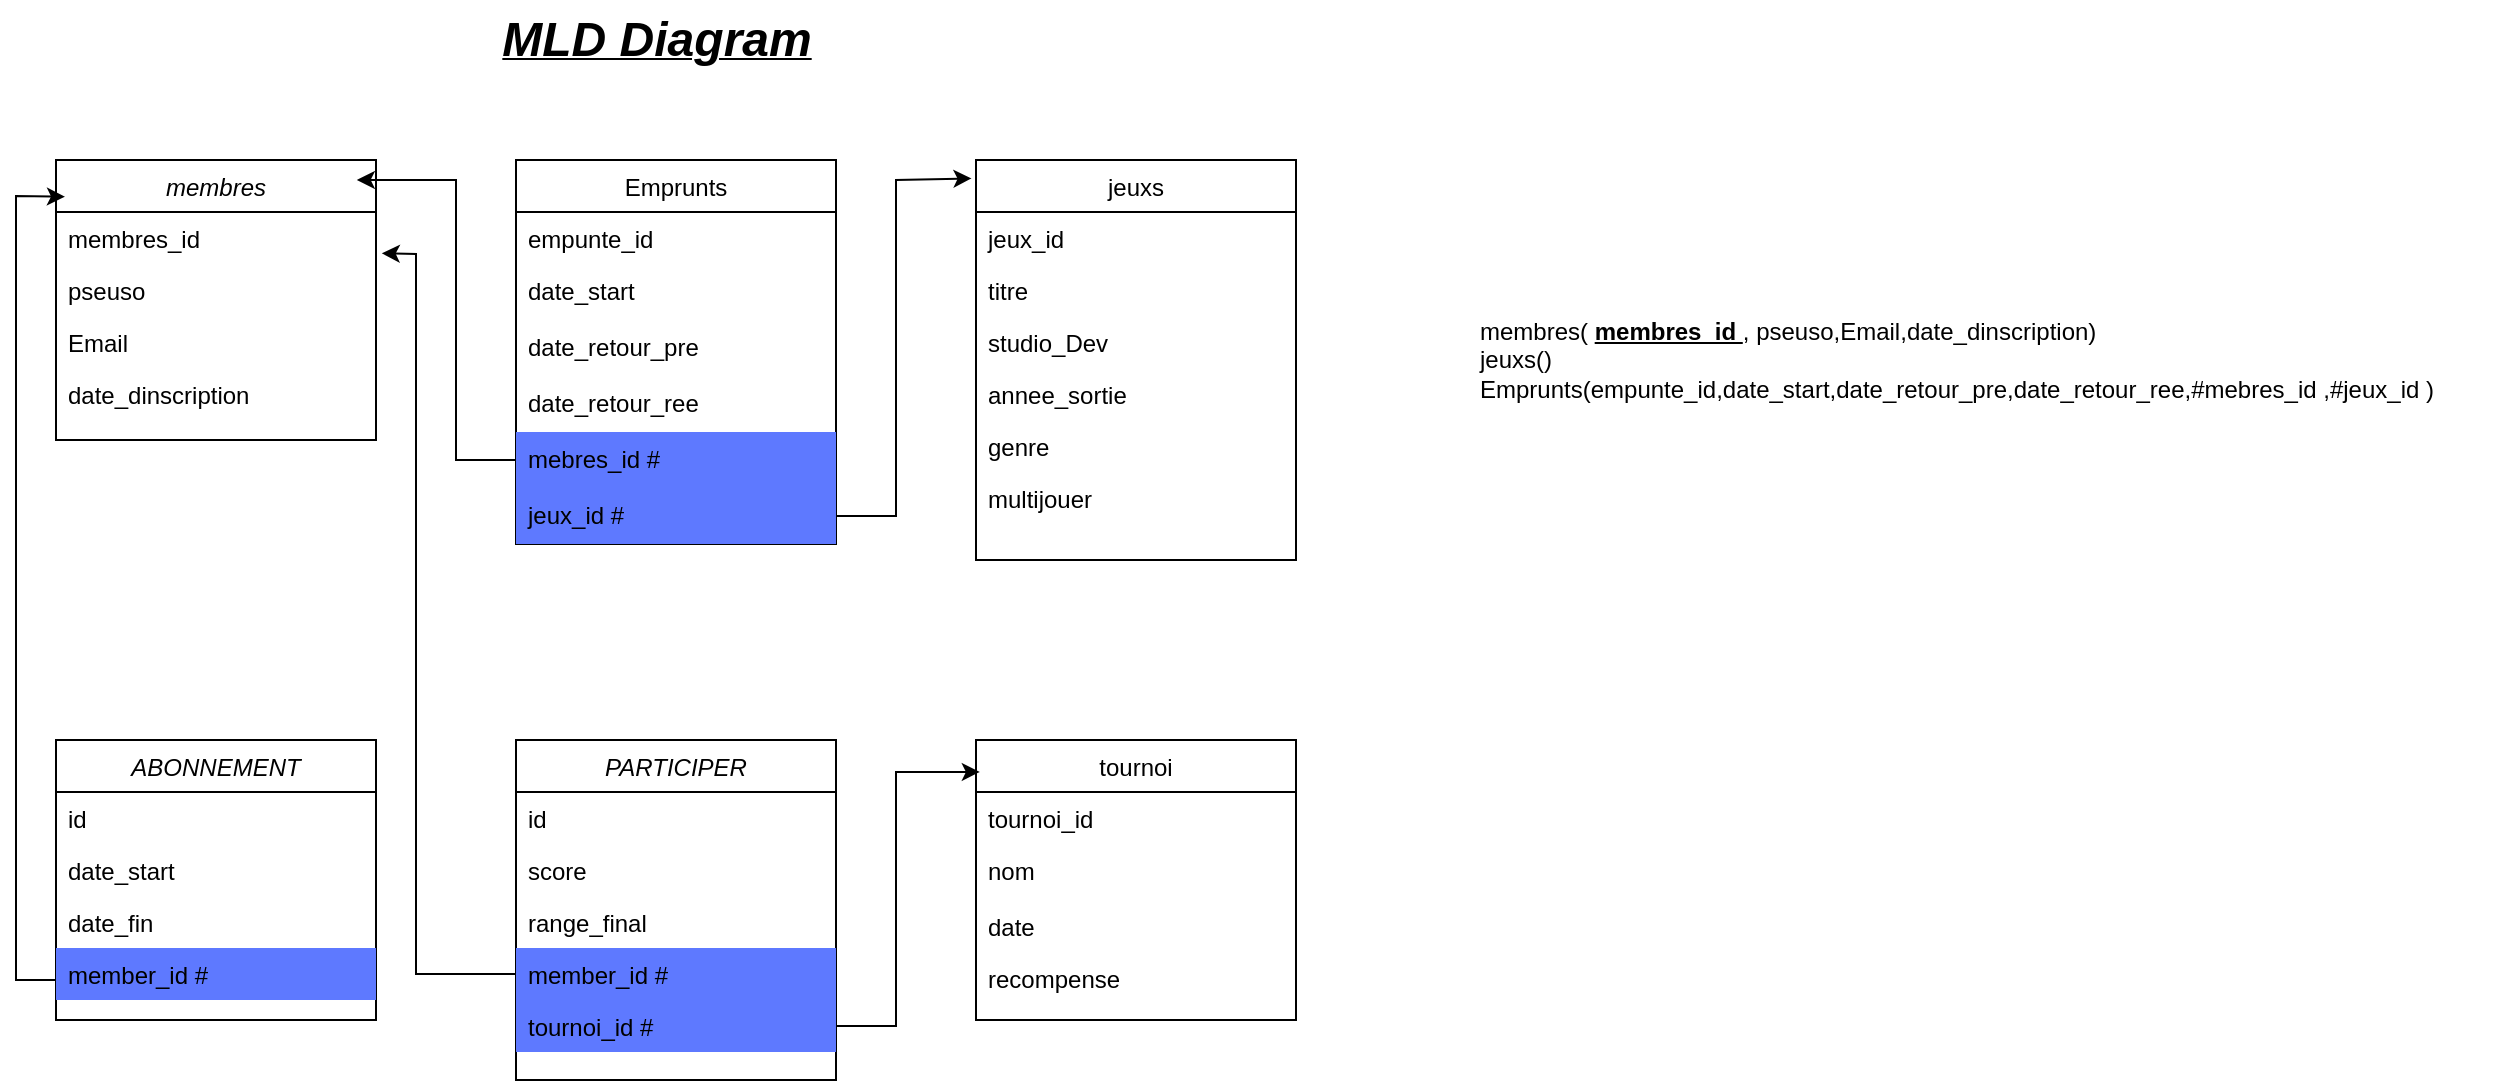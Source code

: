 <mxfile version="25.0.3">
  <diagram id="C5RBs43oDa-KdzZeNtuy" name="Page-1">
    <mxGraphModel dx="1558" dy="580" grid="1" gridSize="10" guides="1" tooltips="1" connect="1" arrows="1" fold="1" page="1" pageScale="1" pageWidth="827" pageHeight="1169" math="0" shadow="0">
      <root>
        <mxCell id="WIyWlLk6GJQsqaUBKTNV-0" />
        <mxCell id="WIyWlLk6GJQsqaUBKTNV-1" parent="WIyWlLk6GJQsqaUBKTNV-0" />
        <mxCell id="zkfFHV4jXpPFQw0GAbJ--0" value="membres" style="swimlane;fontStyle=2;align=center;verticalAlign=top;childLayout=stackLayout;horizontal=1;startSize=26;horizontalStack=0;resizeParent=1;resizeLast=0;collapsible=1;marginBottom=0;rounded=0;shadow=0;strokeWidth=1;" parent="WIyWlLk6GJQsqaUBKTNV-1" vertex="1">
          <mxGeometry x="220" y="120" width="160" height="140" as="geometry">
            <mxRectangle x="230" y="140" width="160" height="26" as="alternateBounds" />
          </mxGeometry>
        </mxCell>
        <mxCell id="zkfFHV4jXpPFQw0GAbJ--1" value="membres_id " style="text;align=left;verticalAlign=top;spacingLeft=4;spacingRight=4;overflow=hidden;rotatable=0;points=[[0,0.5],[1,0.5]];portConstraint=eastwest;" parent="zkfFHV4jXpPFQw0GAbJ--0" vertex="1">
          <mxGeometry y="26" width="160" height="26" as="geometry" />
        </mxCell>
        <mxCell id="zkfFHV4jXpPFQw0GAbJ--2" value="pseuso" style="text;align=left;verticalAlign=top;spacingLeft=4;spacingRight=4;overflow=hidden;rotatable=0;points=[[0,0.5],[1,0.5]];portConstraint=eastwest;rounded=0;shadow=0;html=0;" parent="zkfFHV4jXpPFQw0GAbJ--0" vertex="1">
          <mxGeometry y="52" width="160" height="26" as="geometry" />
        </mxCell>
        <mxCell id="zkfFHV4jXpPFQw0GAbJ--3" value="Email" style="text;align=left;verticalAlign=top;spacingLeft=4;spacingRight=4;overflow=hidden;rotatable=0;points=[[0,0.5],[1,0.5]];portConstraint=eastwest;rounded=0;shadow=0;html=0;" parent="zkfFHV4jXpPFQw0GAbJ--0" vertex="1">
          <mxGeometry y="78" width="160" height="26" as="geometry" />
        </mxCell>
        <mxCell id="WYSxRIn-r7lSLziS6Ujr-0" value="date_dinscription" style="text;align=left;verticalAlign=top;spacingLeft=4;spacingRight=4;overflow=hidden;rotatable=0;points=[[0,0.5],[1,0.5]];portConstraint=eastwest;rounded=0;shadow=0;html=0;" vertex="1" parent="zkfFHV4jXpPFQw0GAbJ--0">
          <mxGeometry y="104" width="160" height="24" as="geometry" />
        </mxCell>
        <mxCell id="zkfFHV4jXpPFQw0GAbJ--6" value="tournoi" style="swimlane;fontStyle=0;align=center;verticalAlign=top;childLayout=stackLayout;horizontal=1;startSize=26;horizontalStack=0;resizeParent=1;resizeLast=0;collapsible=1;marginBottom=0;rounded=0;shadow=0;strokeWidth=1;" parent="WIyWlLk6GJQsqaUBKTNV-1" vertex="1">
          <mxGeometry x="680" y="410" width="160" height="140" as="geometry">
            <mxRectangle x="120" y="360" width="160" height="26" as="alternateBounds" />
          </mxGeometry>
        </mxCell>
        <mxCell id="zkfFHV4jXpPFQw0GAbJ--7" value="tournoi_id" style="text;align=left;verticalAlign=top;spacingLeft=4;spacingRight=4;overflow=hidden;rotatable=0;points=[[0,0.5],[1,0.5]];portConstraint=eastwest;" parent="zkfFHV4jXpPFQw0GAbJ--6" vertex="1">
          <mxGeometry y="26" width="160" height="26" as="geometry" />
        </mxCell>
        <mxCell id="zkfFHV4jXpPFQw0GAbJ--8" value="nom" style="text;align=left;verticalAlign=top;spacingLeft=4;spacingRight=4;overflow=hidden;rotatable=0;points=[[0,0.5],[1,0.5]];portConstraint=eastwest;rounded=0;shadow=0;html=0;" parent="zkfFHV4jXpPFQw0GAbJ--6" vertex="1">
          <mxGeometry y="52" width="160" height="28" as="geometry" />
        </mxCell>
        <mxCell id="zkfFHV4jXpPFQw0GAbJ--10" value="date" style="text;align=left;verticalAlign=top;spacingLeft=4;spacingRight=4;overflow=hidden;rotatable=0;points=[[0,0.5],[1,0.5]];portConstraint=eastwest;fontStyle=0;strokeColor=none;" parent="zkfFHV4jXpPFQw0GAbJ--6" vertex="1">
          <mxGeometry y="80" width="160" height="26" as="geometry" />
        </mxCell>
        <mxCell id="zkfFHV4jXpPFQw0GAbJ--11" value="recompense" style="text;align=left;verticalAlign=top;spacingLeft=4;spacingRight=4;overflow=hidden;rotatable=0;points=[[0,0.5],[1,0.5]];portConstraint=eastwest;" parent="zkfFHV4jXpPFQw0GAbJ--6" vertex="1">
          <mxGeometry y="106" width="160" height="26" as="geometry" />
        </mxCell>
        <mxCell id="zkfFHV4jXpPFQw0GAbJ--17" value="jeuxs" style="swimlane;fontStyle=0;align=center;verticalAlign=top;childLayout=stackLayout;horizontal=1;startSize=26;horizontalStack=0;resizeParent=1;resizeLast=0;collapsible=1;marginBottom=0;rounded=0;shadow=0;strokeWidth=1;" parent="WIyWlLk6GJQsqaUBKTNV-1" vertex="1">
          <mxGeometry x="680" y="120" width="160" height="200" as="geometry">
            <mxRectangle x="550" y="140" width="160" height="26" as="alternateBounds" />
          </mxGeometry>
        </mxCell>
        <mxCell id="zkfFHV4jXpPFQw0GAbJ--18" value="jeux_id" style="text;align=left;verticalAlign=top;spacingLeft=4;spacingRight=4;overflow=hidden;rotatable=0;points=[[0,0.5],[1,0.5]];portConstraint=eastwest;" parent="zkfFHV4jXpPFQw0GAbJ--17" vertex="1">
          <mxGeometry y="26" width="160" height="26" as="geometry" />
        </mxCell>
        <mxCell id="zkfFHV4jXpPFQw0GAbJ--19" value="titre" style="text;align=left;verticalAlign=top;spacingLeft=4;spacingRight=4;overflow=hidden;rotatable=0;points=[[0,0.5],[1,0.5]];portConstraint=eastwest;rounded=0;shadow=0;html=0;" parent="zkfFHV4jXpPFQw0GAbJ--17" vertex="1">
          <mxGeometry y="52" width="160" height="26" as="geometry" />
        </mxCell>
        <mxCell id="zkfFHV4jXpPFQw0GAbJ--21" value="studio_Dev" style="text;align=left;verticalAlign=top;spacingLeft=4;spacingRight=4;overflow=hidden;rotatable=0;points=[[0,0.5],[1,0.5]];portConstraint=eastwest;rounded=0;shadow=0;html=0;" parent="zkfFHV4jXpPFQw0GAbJ--17" vertex="1">
          <mxGeometry y="78" width="160" height="26" as="geometry" />
        </mxCell>
        <mxCell id="WYSxRIn-r7lSLziS6Ujr-59" value="annee_sortie" style="text;align=left;verticalAlign=top;spacingLeft=4;spacingRight=4;overflow=hidden;rotatable=0;points=[[0,0.5],[1,0.5]];portConstraint=eastwest;rounded=0;shadow=0;html=0;" vertex="1" parent="zkfFHV4jXpPFQw0GAbJ--17">
          <mxGeometry y="104" width="160" height="26" as="geometry" />
        </mxCell>
        <mxCell id="zkfFHV4jXpPFQw0GAbJ--20" value="genre" style="text;align=left;verticalAlign=top;spacingLeft=4;spacingRight=4;overflow=hidden;rotatable=0;points=[[0,0.5],[1,0.5]];portConstraint=eastwest;rounded=0;shadow=0;html=0;" parent="zkfFHV4jXpPFQw0GAbJ--17" vertex="1">
          <mxGeometry y="130" width="160" height="26" as="geometry" />
        </mxCell>
        <mxCell id="WYSxRIn-r7lSLziS6Ujr-60" value="multijouer" style="text;align=left;verticalAlign=top;spacingLeft=4;spacingRight=4;overflow=hidden;rotatable=0;points=[[0,0.5],[1,0.5]];portConstraint=eastwest;rounded=0;shadow=0;html=0;" vertex="1" parent="zkfFHV4jXpPFQw0GAbJ--17">
          <mxGeometry y="156" width="160" height="26" as="geometry" />
        </mxCell>
        <mxCell id="WYSxRIn-r7lSLziS6Ujr-69" value="" style="edgeStyle=none;rounded=0;orthogonalLoop=1;jettySize=auto;html=1;exitX=0;exitY=0.5;exitDx=0;exitDy=0;entryX=0.94;entryY=0.071;entryDx=0;entryDy=0;entryPerimeter=0;" edge="1" parent="WIyWlLk6GJQsqaUBKTNV-1" source="WYSxRIn-r7lSLziS6Ujr-65" target="zkfFHV4jXpPFQw0GAbJ--0">
          <mxGeometry relative="1" as="geometry">
            <mxPoint x="390" y="130" as="targetPoint" />
            <Array as="points">
              <mxPoint x="420" y="270" />
              <mxPoint x="420" y="130" />
            </Array>
          </mxGeometry>
        </mxCell>
        <mxCell id="WYSxRIn-r7lSLziS6Ujr-3" value="Emprunts" style="swimlane;fontStyle=0;align=center;verticalAlign=top;childLayout=stackLayout;horizontal=1;startSize=26;horizontalStack=0;resizeParent=1;resizeLast=0;collapsible=1;marginBottom=0;rounded=0;shadow=0;strokeWidth=1;" vertex="1" parent="WIyWlLk6GJQsqaUBKTNV-1">
          <mxGeometry x="450" y="120" width="160" height="192" as="geometry">
            <mxRectangle x="480" y="320" width="160" height="26" as="alternateBounds" />
          </mxGeometry>
        </mxCell>
        <mxCell id="WYSxRIn-r7lSLziS6Ujr-4" value="empunte_id" style="text;align=left;verticalAlign=top;spacingLeft=4;spacingRight=4;overflow=hidden;rotatable=0;points=[[0,0.5],[1,0.5]];portConstraint=eastwest;" vertex="1" parent="WYSxRIn-r7lSLziS6Ujr-3">
          <mxGeometry y="26" width="160" height="26" as="geometry" />
        </mxCell>
        <mxCell id="WYSxRIn-r7lSLziS6Ujr-5" value="date_start" style="text;align=left;verticalAlign=top;spacingLeft=4;spacingRight=4;overflow=hidden;rotatable=0;points=[[0,0.5],[1,0.5]];portConstraint=eastwest;rounded=0;shadow=0;html=0;" vertex="1" parent="WYSxRIn-r7lSLziS6Ujr-3">
          <mxGeometry y="52" width="160" height="28" as="geometry" />
        </mxCell>
        <mxCell id="WYSxRIn-r7lSLziS6Ujr-63" value="date_retour_pre" style="text;align=left;verticalAlign=top;spacingLeft=4;spacingRight=4;overflow=hidden;rotatable=0;points=[[0,0.5],[1,0.5]];portConstraint=eastwest;rounded=0;shadow=0;html=0;" vertex="1" parent="WYSxRIn-r7lSLziS6Ujr-3">
          <mxGeometry y="80" width="160" height="28" as="geometry" />
        </mxCell>
        <mxCell id="WYSxRIn-r7lSLziS6Ujr-64" value="date_retour_ree" style="text;align=left;verticalAlign=top;spacingLeft=4;spacingRight=4;overflow=hidden;rotatable=0;points=[[0,0.5],[1,0.5]];portConstraint=eastwest;rounded=0;shadow=0;html=0;" vertex="1" parent="WYSxRIn-r7lSLziS6Ujr-3">
          <mxGeometry y="108" width="160" height="28" as="geometry" />
        </mxCell>
        <mxCell id="WYSxRIn-r7lSLziS6Ujr-65" value="mebres_id #" style="text;align=left;verticalAlign=top;spacingLeft=4;spacingRight=4;overflow=hidden;rotatable=0;points=[[0,0.5],[1,0.5]];portConstraint=eastwest;rounded=0;shadow=0;html=0;fillColor=#5E79FF;" vertex="1" parent="WYSxRIn-r7lSLziS6Ujr-3">
          <mxGeometry y="136" width="160" height="28" as="geometry" />
        </mxCell>
        <mxCell id="WYSxRIn-r7lSLziS6Ujr-66" value="jeux_id #" style="text;align=left;verticalAlign=top;spacingLeft=4;spacingRight=4;overflow=hidden;rotatable=0;points=[[0,0.5],[1,0.5]];portConstraint=eastwest;rounded=0;shadow=0;html=0;fillColor=#5E79FF;" vertex="1" parent="WYSxRIn-r7lSLziS6Ujr-3">
          <mxGeometry y="164" width="160" height="28" as="geometry" />
        </mxCell>
        <mxCell id="WYSxRIn-r7lSLziS6Ujr-34" value="ABONNEMENT" style="swimlane;fontStyle=2;align=center;verticalAlign=top;childLayout=stackLayout;horizontal=1;startSize=26;horizontalStack=0;resizeParent=1;resizeLast=0;collapsible=1;marginBottom=0;rounded=0;shadow=0;strokeWidth=1;" vertex="1" parent="WIyWlLk6GJQsqaUBKTNV-1">
          <mxGeometry x="220" y="410" width="160" height="140" as="geometry">
            <mxRectangle x="230" y="140" width="160" height="26" as="alternateBounds" />
          </mxGeometry>
        </mxCell>
        <mxCell id="WYSxRIn-r7lSLziS6Ujr-35" value="id&#xa;" style="text;align=left;verticalAlign=top;spacingLeft=4;spacingRight=4;overflow=hidden;rotatable=0;points=[[0,0.5],[1,0.5]];portConstraint=eastwest;" vertex="1" parent="WYSxRIn-r7lSLziS6Ujr-34">
          <mxGeometry y="26" width="160" height="26" as="geometry" />
        </mxCell>
        <mxCell id="WYSxRIn-r7lSLziS6Ujr-36" value="date_start" style="text;align=left;verticalAlign=top;spacingLeft=4;spacingRight=4;overflow=hidden;rotatable=0;points=[[0,0.5],[1,0.5]];portConstraint=eastwest;rounded=0;shadow=0;html=0;" vertex="1" parent="WYSxRIn-r7lSLziS6Ujr-34">
          <mxGeometry y="52" width="160" height="26" as="geometry" />
        </mxCell>
        <mxCell id="WYSxRIn-r7lSLziS6Ujr-37" value="date_fin" style="text;align=left;verticalAlign=top;spacingLeft=4;spacingRight=4;overflow=hidden;rotatable=0;points=[[0,0.5],[1,0.5]];portConstraint=eastwest;rounded=0;shadow=0;html=0;" vertex="1" parent="WYSxRIn-r7lSLziS6Ujr-34">
          <mxGeometry y="78" width="160" height="26" as="geometry" />
        </mxCell>
        <mxCell id="WYSxRIn-r7lSLziS6Ujr-38" value="member_id #" style="text;align=left;verticalAlign=top;spacingLeft=4;spacingRight=4;overflow=hidden;rotatable=0;points=[[0,0.5],[1,0.5]];portConstraint=eastwest;rounded=0;shadow=0;html=0;fillColor=#5E79FF;" vertex="1" parent="WYSxRIn-r7lSLziS6Ujr-34">
          <mxGeometry y="104" width="160" height="26" as="geometry" />
        </mxCell>
        <mxCell id="WYSxRIn-r7lSLziS6Ujr-50" value="&lt;b&gt;&lt;i&gt;&lt;u&gt;&lt;font style=&quot;font-size: 24px;&quot;&gt;MLD Diagram&lt;/font&gt;&lt;/u&gt;&lt;/i&gt;&lt;/b&gt;" style="text;html=1;align=center;verticalAlign=middle;resizable=0;points=[];autosize=1;strokeColor=none;fillColor=none;" vertex="1" parent="WIyWlLk6GJQsqaUBKTNV-1">
          <mxGeometry x="430" y="40" width="180" height="40" as="geometry" />
        </mxCell>
        <mxCell id="WYSxRIn-r7lSLziS6Ujr-51" value="PARTICIPER" style="swimlane;fontStyle=2;align=center;verticalAlign=top;childLayout=stackLayout;horizontal=1;startSize=26;horizontalStack=0;resizeParent=1;resizeLast=0;collapsible=1;marginBottom=0;rounded=0;shadow=0;strokeWidth=1;" vertex="1" parent="WIyWlLk6GJQsqaUBKTNV-1">
          <mxGeometry x="450" y="410" width="160" height="170" as="geometry">
            <mxRectangle x="230" y="140" width="160" height="26" as="alternateBounds" />
          </mxGeometry>
        </mxCell>
        <mxCell id="WYSxRIn-r7lSLziS6Ujr-52" value="id&#xa;" style="text;align=left;verticalAlign=top;spacingLeft=4;spacingRight=4;overflow=hidden;rotatable=0;points=[[0,0.5],[1,0.5]];portConstraint=eastwest;" vertex="1" parent="WYSxRIn-r7lSLziS6Ujr-51">
          <mxGeometry y="26" width="160" height="26" as="geometry" />
        </mxCell>
        <mxCell id="WYSxRIn-r7lSLziS6Ujr-61" value="score " style="text;align=left;verticalAlign=top;spacingLeft=4;spacingRight=4;overflow=hidden;rotatable=0;points=[[0,0.5],[1,0.5]];portConstraint=eastwest;rounded=0;shadow=0;html=0;" vertex="1" parent="WYSxRIn-r7lSLziS6Ujr-51">
          <mxGeometry y="52" width="160" height="26" as="geometry" />
        </mxCell>
        <mxCell id="WYSxRIn-r7lSLziS6Ujr-62" value="range_final" style="text;align=left;verticalAlign=top;spacingLeft=4;spacingRight=4;overflow=hidden;rotatable=0;points=[[0,0.5],[1,0.5]];portConstraint=eastwest;rounded=0;shadow=0;html=0;" vertex="1" parent="WYSxRIn-r7lSLziS6Ujr-51">
          <mxGeometry y="78" width="160" height="26" as="geometry" />
        </mxCell>
        <mxCell id="WYSxRIn-r7lSLziS6Ujr-53" value="member_id #" style="text;align=left;verticalAlign=top;spacingLeft=4;spacingRight=4;overflow=hidden;rotatable=0;points=[[0,0.5],[1,0.5]];portConstraint=eastwest;rounded=0;shadow=0;html=0;fillColor=#5E79FF;" vertex="1" parent="WYSxRIn-r7lSLziS6Ujr-51">
          <mxGeometry y="104" width="160" height="26" as="geometry" />
        </mxCell>
        <mxCell id="WYSxRIn-r7lSLziS6Ujr-54" value="tournoi_id #" style="text;align=left;verticalAlign=top;spacingLeft=4;spacingRight=4;overflow=hidden;rotatable=0;points=[[0,0.5],[1,0.5]];portConstraint=eastwest;rounded=0;shadow=0;html=0;fillColor=#5E79FF;" vertex="1" parent="WYSxRIn-r7lSLziS6Ujr-51">
          <mxGeometry y="130" width="160" height="26" as="geometry" />
        </mxCell>
        <mxCell id="WYSxRIn-r7lSLziS6Ujr-67" style="edgeStyle=none;rounded=0;orthogonalLoop=1;jettySize=auto;html=1;entryX=0.012;entryY=0.114;entryDx=0;entryDy=0;entryPerimeter=0;exitX=1;exitY=0.5;exitDx=0;exitDy=0;" edge="1" parent="WIyWlLk6GJQsqaUBKTNV-1" source="WYSxRIn-r7lSLziS6Ujr-54" target="zkfFHV4jXpPFQw0GAbJ--6">
          <mxGeometry relative="1" as="geometry">
            <mxPoint x="640" y="530" as="sourcePoint" />
            <Array as="points">
              <mxPoint x="640" y="553" />
              <mxPoint x="640" y="426" />
            </Array>
          </mxGeometry>
        </mxCell>
        <mxCell id="WYSxRIn-r7lSLziS6Ujr-68" value="" style="edgeStyle=none;rounded=0;orthogonalLoop=1;jettySize=auto;html=1;exitX=0;exitY=0.5;exitDx=0;exitDy=0;entryX=1.018;entryY=-0.205;entryDx=0;entryDy=0;entryPerimeter=0;" edge="1" parent="WIyWlLk6GJQsqaUBKTNV-1" source="WYSxRIn-r7lSLziS6Ujr-53" target="zkfFHV4jXpPFQw0GAbJ--2">
          <mxGeometry relative="1" as="geometry">
            <mxPoint x="400" y="130" as="targetPoint" />
            <Array as="points">
              <mxPoint x="400" y="527" />
              <mxPoint x="400" y="340" />
              <mxPoint x="400" y="290" />
              <mxPoint x="400" y="230" />
              <mxPoint x="400" y="167" />
            </Array>
          </mxGeometry>
        </mxCell>
        <mxCell id="WYSxRIn-r7lSLziS6Ujr-70" value="" style="edgeStyle=none;rounded=0;orthogonalLoop=1;jettySize=auto;html=1;entryX=-0.014;entryY=0.046;entryDx=0;entryDy=0;entryPerimeter=0;exitX=1;exitY=0.5;exitDx=0;exitDy=0;" edge="1" parent="WIyWlLk6GJQsqaUBKTNV-1" source="WYSxRIn-r7lSLziS6Ujr-66" target="zkfFHV4jXpPFQw0GAbJ--17">
          <mxGeometry relative="1" as="geometry">
            <Array as="points">
              <mxPoint x="640" y="298" />
              <mxPoint x="640" y="130" />
            </Array>
          </mxGeometry>
        </mxCell>
        <mxCell id="WYSxRIn-r7lSLziS6Ujr-73" value="" style="edgeStyle=none;rounded=0;orthogonalLoop=1;jettySize=auto;html=1;entryX=0.028;entryY=0.131;entryDx=0;entryDy=0;entryPerimeter=0;" edge="1" parent="WIyWlLk6GJQsqaUBKTNV-1" target="zkfFHV4jXpPFQw0GAbJ--0">
          <mxGeometry relative="1" as="geometry">
            <mxPoint x="220" y="530" as="sourcePoint" />
            <mxPoint x="200" y="120" as="targetPoint" />
            <Array as="points">
              <mxPoint x="200" y="530" />
              <mxPoint x="200" y="138" />
            </Array>
          </mxGeometry>
        </mxCell>
        <mxCell id="WYSxRIn-r7lSLziS6Ujr-74" value="membres( &lt;u&gt;&lt;b&gt;membres_id &lt;/b&gt;&lt;/u&gt;,&amp;nbsp;&lt;span style=&quot;text-wrap-mode: nowrap;&quot;&gt;pseuso,&lt;/span&gt;&lt;span style=&quot;text-wrap-mode: nowrap;&quot;&gt;Email,&lt;/span&gt;&lt;span style=&quot;text-wrap-mode: nowrap;&quot;&gt;date_dinscription&lt;/span&gt;)&lt;div&gt;&lt;span style=&quot;text-align: center; text-wrap-mode: nowrap;&quot;&gt;jeuxs()&lt;/span&gt;&lt;br&gt;&lt;div&gt;&lt;div&gt;Emprunts(&lt;span style=&quot;text-wrap-mode: nowrap; background-color: initial;&quot;&gt;empunte_id,&lt;/span&gt;&lt;span style=&quot;text-wrap-mode: nowrap; background-color: initial;&quot;&gt;date_start,&lt;/span&gt;&lt;span style=&quot;text-wrap-mode: nowrap; background-color: initial;&quot;&gt;date_retour_pre,&lt;/span&gt;&lt;span style=&quot;text-wrap-mode: nowrap; background-color: initial;&quot;&gt;date_retour_ree,#&lt;/span&gt;&lt;span style=&quot;text-wrap-mode: nowrap; background-color: initial;&quot;&gt;mebres_id ,#&lt;/span&gt;&lt;span style=&quot;text-wrap-mode: nowrap; background-color: initial;&quot;&gt;jeux_id &lt;/span&gt;&lt;span style=&quot;background-color: initial;&quot;&gt;)&lt;/span&gt;&lt;/div&gt;&lt;/div&gt;&lt;/div&gt;" style="text;strokeColor=none;align=left;fillColor=none;html=1;verticalAlign=middle;whiteSpace=wrap;rounded=0;" vertex="1" parent="WIyWlLk6GJQsqaUBKTNV-1">
          <mxGeometry x="930" y="120" width="510" height="200" as="geometry" />
        </mxCell>
      </root>
    </mxGraphModel>
  </diagram>
</mxfile>
